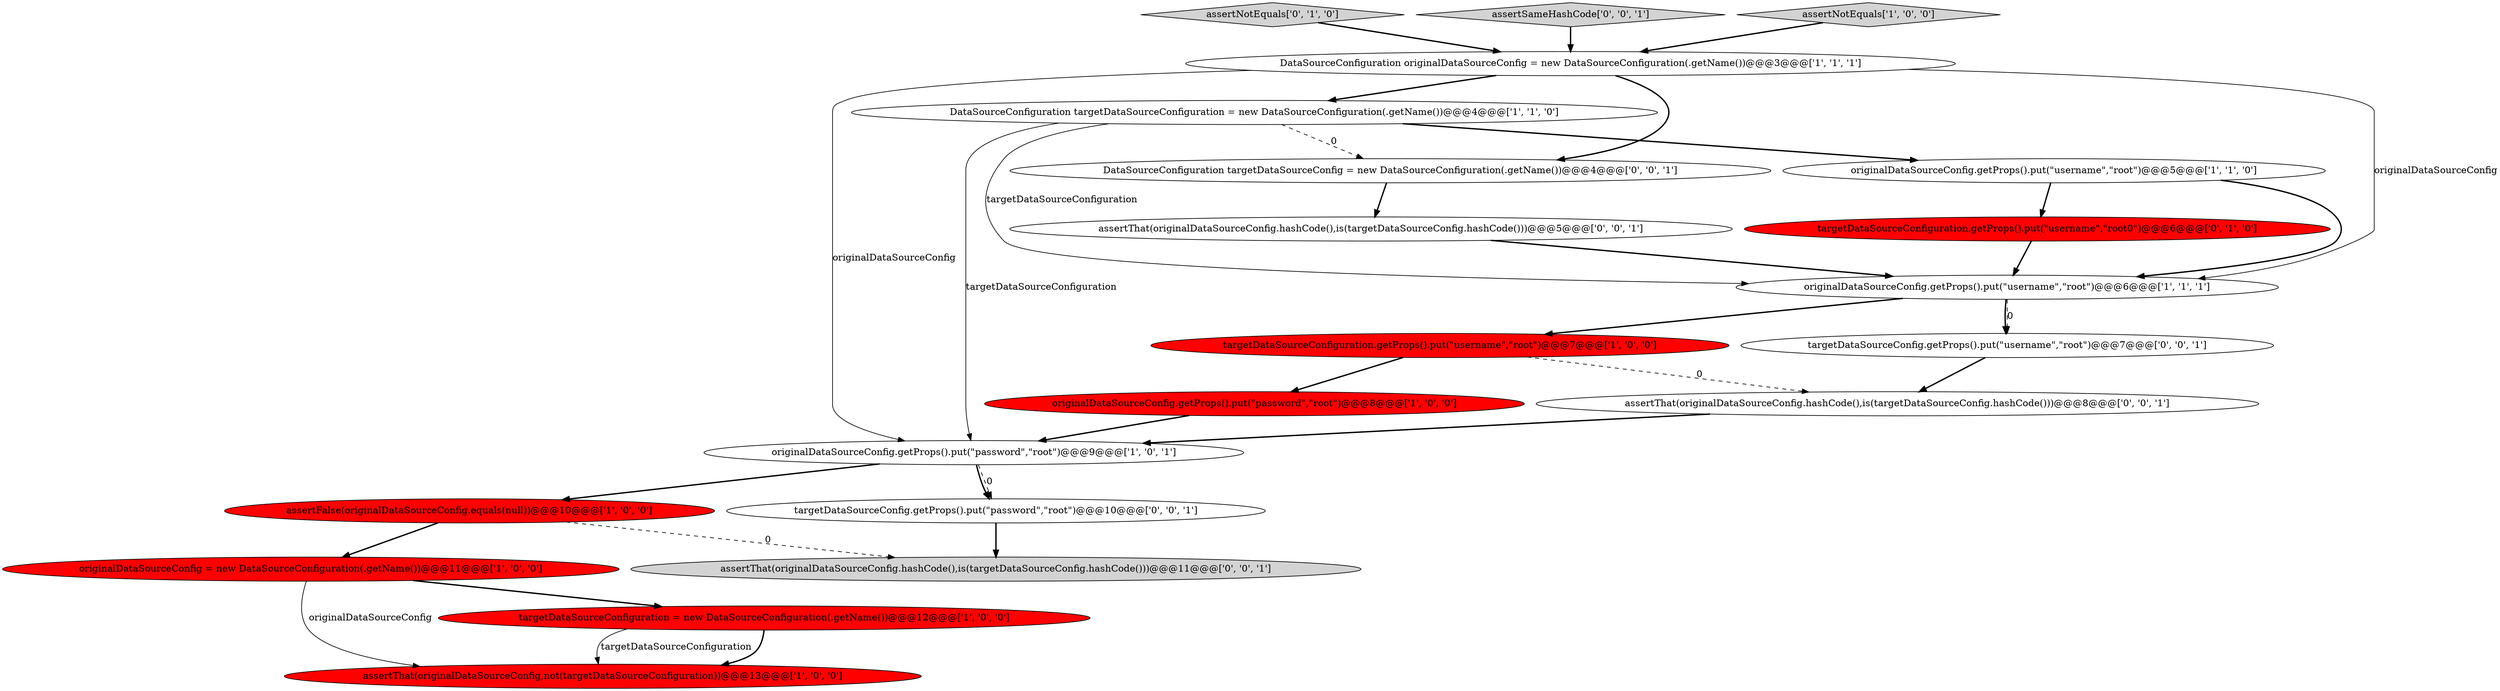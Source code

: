 digraph {
3 [style = filled, label = "originalDataSourceConfig = new DataSourceConfiguration(.getName())@@@11@@@['1', '0', '0']", fillcolor = red, shape = ellipse image = "AAA1AAABBB1BBB"];
5 [style = filled, label = "targetDataSourceConfiguration.getProps().put(\"username\",\"root\")@@@7@@@['1', '0', '0']", fillcolor = red, shape = ellipse image = "AAA1AAABBB1BBB"];
11 [style = filled, label = "originalDataSourceConfig.getProps().put(\"username\",\"root\")@@@6@@@['1', '1', '1']", fillcolor = white, shape = ellipse image = "AAA0AAABBB1BBB"];
13 [style = filled, label = "assertNotEquals['0', '1', '0']", fillcolor = lightgray, shape = diamond image = "AAA0AAABBB2BBB"];
10 [style = filled, label = "assertFalse(originalDataSourceConfig.equals(null))@@@10@@@['1', '0', '0']", fillcolor = red, shape = ellipse image = "AAA1AAABBB1BBB"];
19 [style = filled, label = "assertThat(originalDataSourceConfig.hashCode(),is(targetDataSourceConfig.hashCode()))@@@5@@@['0', '0', '1']", fillcolor = white, shape = ellipse image = "AAA0AAABBB3BBB"];
18 [style = filled, label = "assertThat(originalDataSourceConfig.hashCode(),is(targetDataSourceConfig.hashCode()))@@@8@@@['0', '0', '1']", fillcolor = white, shape = ellipse image = "AAA0AAABBB3BBB"];
15 [style = filled, label = "assertThat(originalDataSourceConfig.hashCode(),is(targetDataSourceConfig.hashCode()))@@@11@@@['0', '0', '1']", fillcolor = lightgray, shape = ellipse image = "AAA0AAABBB3BBB"];
16 [style = filled, label = "targetDataSourceConfig.getProps().put(\"username\",\"root\")@@@7@@@['0', '0', '1']", fillcolor = white, shape = ellipse image = "AAA0AAABBB3BBB"];
8 [style = filled, label = "originalDataSourceConfig.getProps().put(\"password\",\"root\")@@@9@@@['1', '0', '1']", fillcolor = white, shape = ellipse image = "AAA0AAABBB1BBB"];
7 [style = filled, label = "originalDataSourceConfig.getProps().put(\"password\",\"root\")@@@8@@@['1', '0', '0']", fillcolor = red, shape = ellipse image = "AAA1AAABBB1BBB"];
14 [style = filled, label = "assertSameHashCode['0', '0', '1']", fillcolor = lightgray, shape = diamond image = "AAA0AAABBB3BBB"];
12 [style = filled, label = "targetDataSourceConfiguration.getProps().put(\"username\",\"root0\")@@@6@@@['0', '1', '0']", fillcolor = red, shape = ellipse image = "AAA1AAABBB2BBB"];
0 [style = filled, label = "DataSourceConfiguration originalDataSourceConfig = new DataSourceConfiguration(.getName())@@@3@@@['1', '1', '1']", fillcolor = white, shape = ellipse image = "AAA0AAABBB1BBB"];
1 [style = filled, label = "assertNotEquals['1', '0', '0']", fillcolor = lightgray, shape = diamond image = "AAA0AAABBB1BBB"];
6 [style = filled, label = "originalDataSourceConfig.getProps().put(\"username\",\"root\")@@@5@@@['1', '1', '0']", fillcolor = white, shape = ellipse image = "AAA0AAABBB1BBB"];
4 [style = filled, label = "DataSourceConfiguration targetDataSourceConfiguration = new DataSourceConfiguration(.getName())@@@4@@@['1', '1', '0']", fillcolor = white, shape = ellipse image = "AAA0AAABBB1BBB"];
20 [style = filled, label = "targetDataSourceConfig.getProps().put(\"password\",\"root\")@@@10@@@['0', '0', '1']", fillcolor = white, shape = ellipse image = "AAA0AAABBB3BBB"];
9 [style = filled, label = "assertThat(originalDataSourceConfig,not(targetDataSourceConfiguration))@@@13@@@['1', '0', '0']", fillcolor = red, shape = ellipse image = "AAA1AAABBB1BBB"];
2 [style = filled, label = "targetDataSourceConfiguration = new DataSourceConfiguration(.getName())@@@12@@@['1', '0', '0']", fillcolor = red, shape = ellipse image = "AAA1AAABBB1BBB"];
17 [style = filled, label = "DataSourceConfiguration targetDataSourceConfig = new DataSourceConfiguration(.getName())@@@4@@@['0', '0', '1']", fillcolor = white, shape = ellipse image = "AAA0AAABBB3BBB"];
10->15 [style = dashed, label="0"];
11->16 [style = bold, label=""];
8->10 [style = bold, label=""];
16->18 [style = bold, label=""];
0->8 [style = solid, label="originalDataSourceConfig"];
4->17 [style = dashed, label="0"];
4->6 [style = bold, label=""];
11->16 [style = dashed, label="0"];
0->17 [style = bold, label=""];
12->11 [style = bold, label=""];
8->20 [style = dashed, label="0"];
4->8 [style = solid, label="targetDataSourceConfiguration"];
10->3 [style = bold, label=""];
19->11 [style = bold, label=""];
1->0 [style = bold, label=""];
2->9 [style = bold, label=""];
5->18 [style = dashed, label="0"];
7->8 [style = bold, label=""];
17->19 [style = bold, label=""];
11->5 [style = bold, label=""];
8->20 [style = bold, label=""];
3->2 [style = bold, label=""];
14->0 [style = bold, label=""];
0->4 [style = bold, label=""];
2->9 [style = solid, label="targetDataSourceConfiguration"];
6->11 [style = bold, label=""];
3->9 [style = solid, label="originalDataSourceConfig"];
4->11 [style = solid, label="targetDataSourceConfiguration"];
5->7 [style = bold, label=""];
0->11 [style = solid, label="originalDataSourceConfig"];
18->8 [style = bold, label=""];
20->15 [style = bold, label=""];
13->0 [style = bold, label=""];
6->12 [style = bold, label=""];
}
